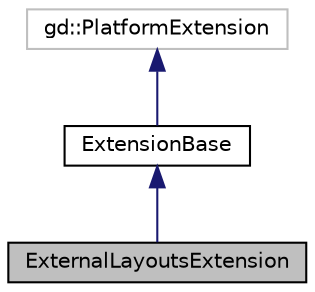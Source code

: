 digraph "ExternalLayoutsExtension"
{
  edge [fontname="Helvetica",fontsize="10",labelfontname="Helvetica",labelfontsize="10"];
  node [fontname="Helvetica",fontsize="10",shape=record];
  Node1 [label="ExternalLayoutsExtension",height=0.2,width=0.4,color="black", fillcolor="grey75", style="filled", fontcolor="black"];
  Node2 -> Node1 [dir="back",color="midnightblue",fontsize="10",style="solid",fontname="Helvetica"];
  Node2 [label="ExtensionBase",height=0.2,width=0.4,color="black", fillcolor="white", style="filled",URL="$d5/de6/class_extension_base.html",tooltip="Base class for C++ extensions. Extensions can provide : "];
  Node3 -> Node2 [dir="back",color="midnightblue",fontsize="10",style="solid",fontname="Helvetica"];
  Node3 [label="gd::PlatformExtension",height=0.2,width=0.4,color="grey75", fillcolor="white", style="filled"];
}
